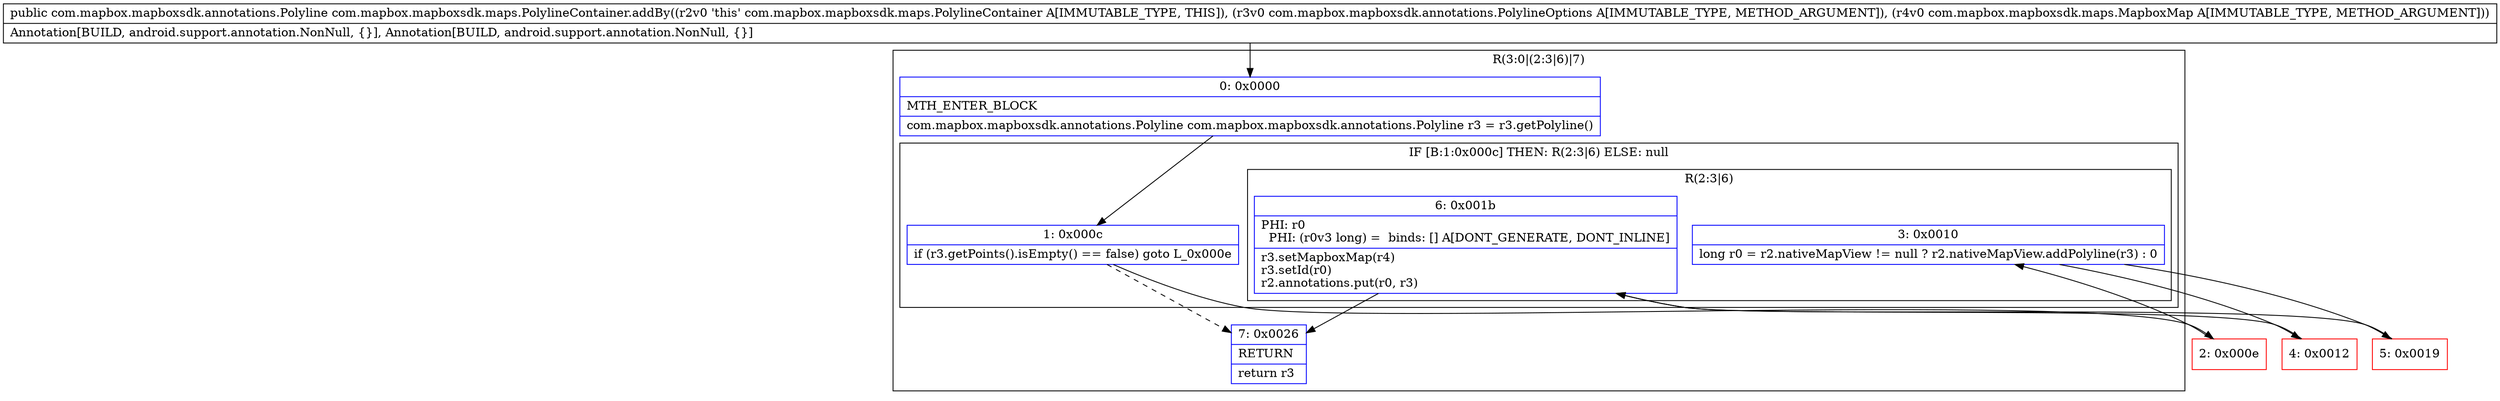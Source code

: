 digraph "CFG forcom.mapbox.mapboxsdk.maps.PolylineContainer.addBy(Lcom\/mapbox\/mapboxsdk\/annotations\/PolylineOptions;Lcom\/mapbox\/mapboxsdk\/maps\/MapboxMap;)Lcom\/mapbox\/mapboxsdk\/annotations\/Polyline;" {
subgraph cluster_Region_1639272620 {
label = "R(3:0|(2:3|6)|7)";
node [shape=record,color=blue];
Node_0 [shape=record,label="{0\:\ 0x0000|MTH_ENTER_BLOCK\l|com.mapbox.mapboxsdk.annotations.Polyline com.mapbox.mapboxsdk.annotations.Polyline r3 = r3.getPolyline()\l}"];
subgraph cluster_IfRegion_196162773 {
label = "IF [B:1:0x000c] THEN: R(2:3|6) ELSE: null";
node [shape=record,color=blue];
Node_1 [shape=record,label="{1\:\ 0x000c|if (r3.getPoints().isEmpty() == false) goto L_0x000e\l}"];
subgraph cluster_Region_222019814 {
label = "R(2:3|6)";
node [shape=record,color=blue];
Node_3 [shape=record,label="{3\:\ 0x0010|long r0 = r2.nativeMapView != null ? r2.nativeMapView.addPolyline(r3) : 0\l}"];
Node_6 [shape=record,label="{6\:\ 0x001b|PHI: r0 \l  PHI: (r0v3 long) =  binds: [] A[DONT_GENERATE, DONT_INLINE]\l|r3.setMapboxMap(r4)\lr3.setId(r0)\lr2.annotations.put(r0, r3)\l}"];
}
}
Node_7 [shape=record,label="{7\:\ 0x0026|RETURN\l|return r3\l}"];
}
Node_2 [shape=record,color=red,label="{2\:\ 0x000e}"];
Node_4 [shape=record,color=red,label="{4\:\ 0x0012}"];
Node_5 [shape=record,color=red,label="{5\:\ 0x0019}"];
MethodNode[shape=record,label="{public com.mapbox.mapboxsdk.annotations.Polyline com.mapbox.mapboxsdk.maps.PolylineContainer.addBy((r2v0 'this' com.mapbox.mapboxsdk.maps.PolylineContainer A[IMMUTABLE_TYPE, THIS]), (r3v0 com.mapbox.mapboxsdk.annotations.PolylineOptions A[IMMUTABLE_TYPE, METHOD_ARGUMENT]), (r4v0 com.mapbox.mapboxsdk.maps.MapboxMap A[IMMUTABLE_TYPE, METHOD_ARGUMENT]))  | Annotation[BUILD, android.support.annotation.NonNull, \{\}], Annotation[BUILD, android.support.annotation.NonNull, \{\}]\l}"];
MethodNode -> Node_0;
Node_0 -> Node_1;
Node_1 -> Node_2;
Node_1 -> Node_7[style=dashed];
Node_3 -> Node_4;
Node_3 -> Node_5;
Node_6 -> Node_7;
Node_2 -> Node_3;
Node_4 -> Node_6;
Node_5 -> Node_6;
}

